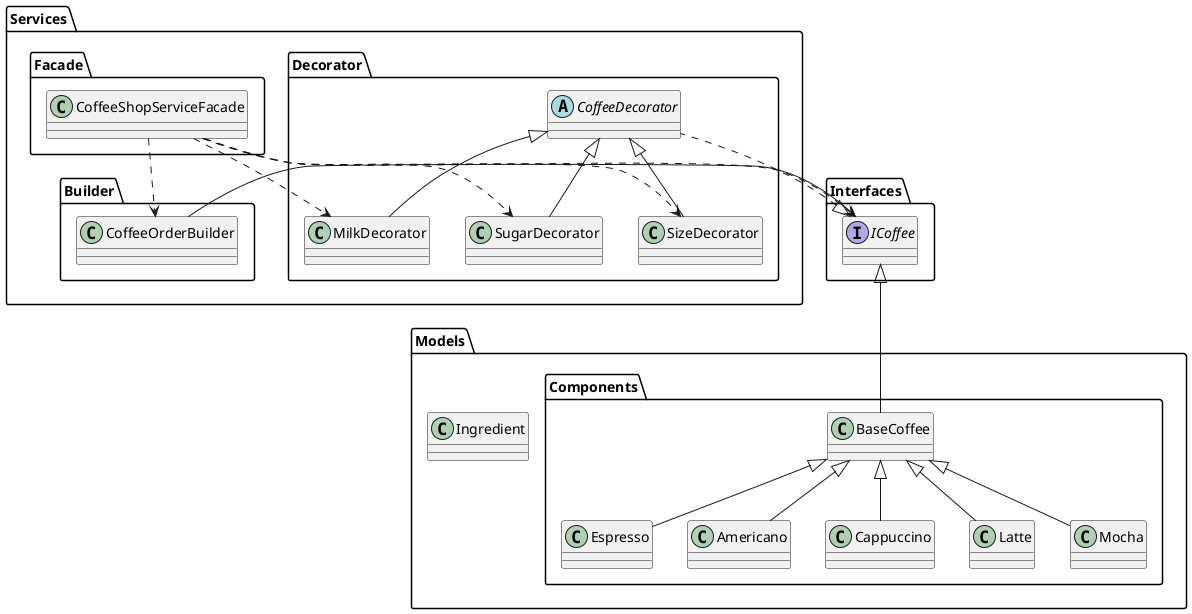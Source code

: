@startuml
package Models {
    package Components {
        class BaseCoffee
        class Espresso
        class Americano
        class Cappuccino
        class Latte
        class Mocha
    }
    class Ingredient
}

package Interfaces {
    interface ICoffee
}

package Services {
    package Decorator {
        abstract class CoffeeDecorator
        class MilkDecorator
        class SugarDecorator
        class SizeDecorator
    }
    package Builder {
        class CoffeeOrderBuilder
    }
    package Facade {
        class CoffeeShopServiceFacade
    }
}

ICoffee <|-- BaseCoffee
BaseCoffee <|-- Espresso
BaseCoffee <|-- Americano
BaseCoffee <|-- Cappuccino
BaseCoffee <|-- Latte
BaseCoffee <|-- Mocha

ICoffee <|.. CoffeeDecorator
CoffeeDecorator <|-- MilkDecorator
CoffeeDecorator <|-- SugarDecorator
CoffeeDecorator <|-- SizeDecorator

CoffeeOrderBuilder --> ICoffee
CoffeeShopServiceFacade ..> ICoffee
CoffeeShopServiceFacade ..> CoffeeOrderBuilder
CoffeeShopServiceFacade ..> MilkDecorator
CoffeeShopServiceFacade ..> SizeDecorator
CoffeeShopServiceFacade ..> SugarDecorator
@enduml